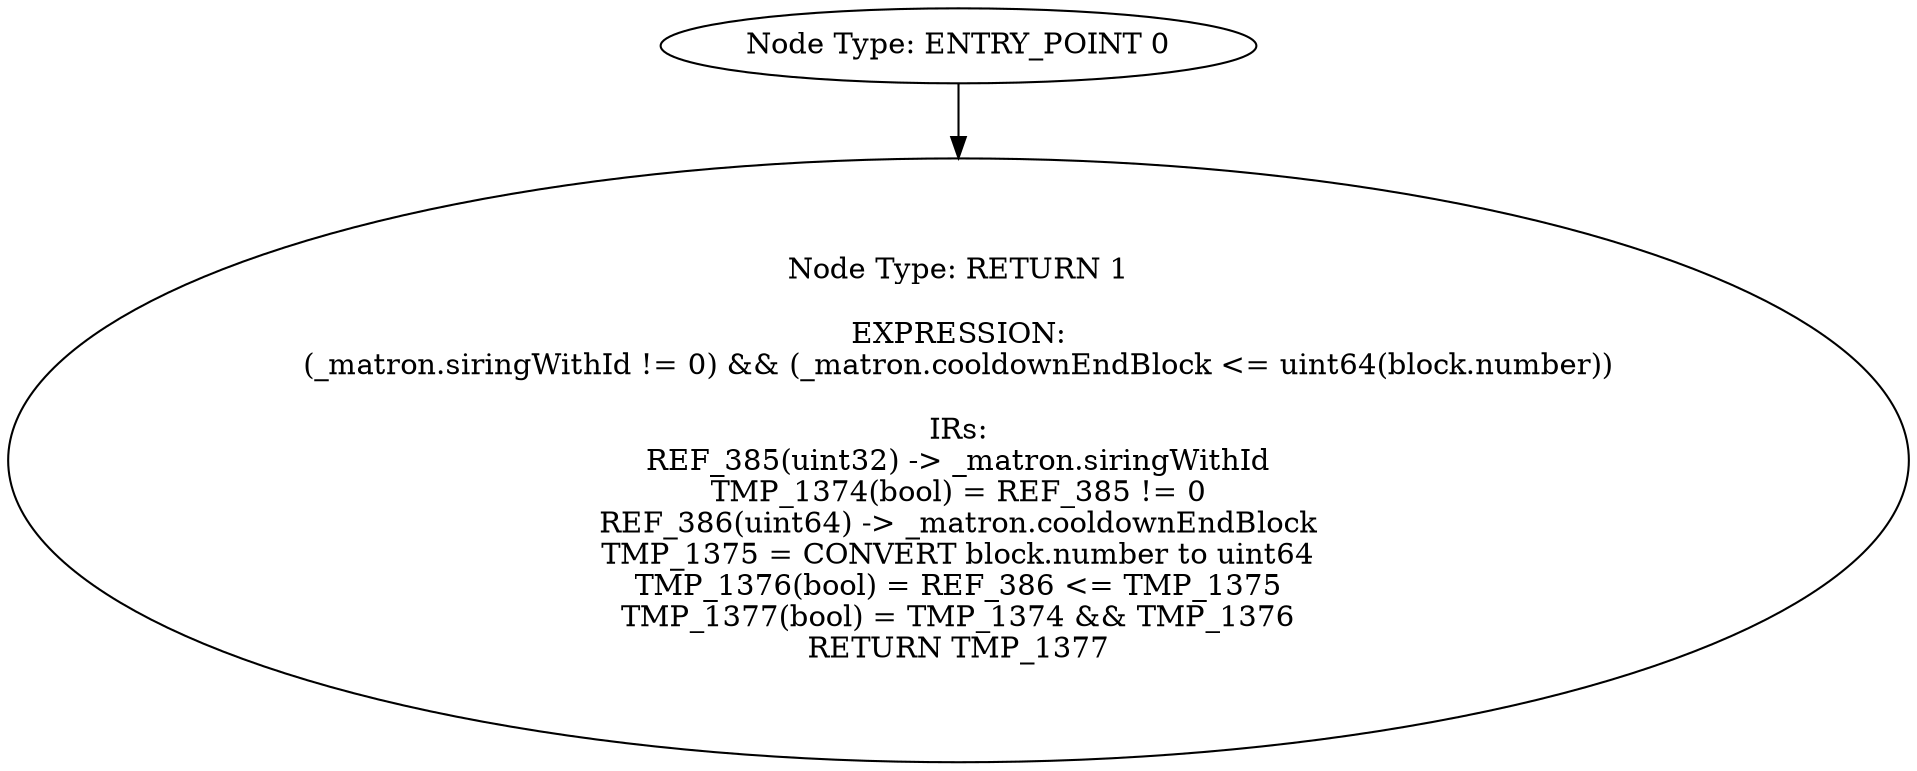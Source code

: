 digraph{
0[label="Node Type: ENTRY_POINT 0
"];
0->1;
1[label="Node Type: RETURN 1

EXPRESSION:
(_matron.siringWithId != 0) && (_matron.cooldownEndBlock <= uint64(block.number))

IRs:
REF_385(uint32) -> _matron.siringWithId
TMP_1374(bool) = REF_385 != 0
REF_386(uint64) -> _matron.cooldownEndBlock
TMP_1375 = CONVERT block.number to uint64
TMP_1376(bool) = REF_386 <= TMP_1375
TMP_1377(bool) = TMP_1374 && TMP_1376
RETURN TMP_1377"];
}
